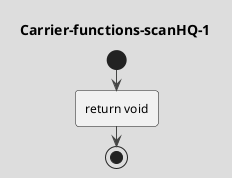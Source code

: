 @startuml Carrier-functions-scanHQ-1
!theme toy 
title Carrier-functions-scanHQ-1
start

' static void scanHQ(RobotController rc) throws GameActionException {
' RobotInfo[] robots = rc.senseNearbyRobots();
' for(RobotInfo robot : robots) {
'     if(robot.getTeam() == rc.getTeam() && robot.getType() == RobotType.HEADQUARTERS) {
'         hqLoc = robot.getLocation();
'         negativeHQLoc = robot.getLocation().translate( -1 * (rc.getMapWidth() - 1), -1 * (rc.getMapHeight() - 1));
'         int x = -1 * negativeHQLoc.x;
'         int y = -1 * negativeHQLoc.y;

'         inverseHQLoc = new MapLocation(x, y); 
'         break;

:return void; 
stop
@enduml

' :addWell(RobotController rc, WellInfo well)
' :MapLocation me = rc.getLocation();
' while (for (int i = 0; i < MAX_STARTING_WELLS; i++)) 
'     if (rc.readSharedArray(i) == 0) then (true)
'         :rc.writeSharedArray(i, locationToInt(rc, me));
'         :break;
'     else (no)
'     endif
' endwhile


